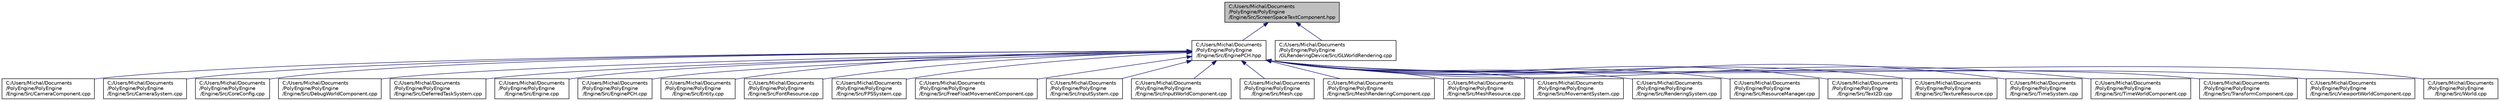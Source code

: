 digraph "C:/Users/Michal/Documents/PolyEngine/PolyEngine/Engine/Src/ScreenSpaceTextComponent.hpp"
{
  edge [fontname="Helvetica",fontsize="10",labelfontname="Helvetica",labelfontsize="10"];
  node [fontname="Helvetica",fontsize="10",shape=record];
  Node49 [label="C:/Users/Michal/Documents\l/PolyEngine/PolyEngine\l/Engine/Src/ScreenSpaceTextComponent.hpp",height=0.2,width=0.4,color="black", fillcolor="grey75", style="filled", fontcolor="black"];
  Node49 -> Node50 [dir="back",color="midnightblue",fontsize="10",style="solid",fontname="Helvetica"];
  Node50 [label="C:/Users/Michal/Documents\l/PolyEngine/PolyEngine\l/Engine/Src/EnginePCH.hpp",height=0.2,width=0.4,color="black", fillcolor="white", style="filled",URL="$_engine_p_c_h_8hpp.html"];
  Node50 -> Node51 [dir="back",color="midnightblue",fontsize="10",style="solid",fontname="Helvetica"];
  Node51 [label="C:/Users/Michal/Documents\l/PolyEngine/PolyEngine\l/Engine/Src/CameraComponent.cpp",height=0.2,width=0.4,color="black", fillcolor="white", style="filled",URL="$_camera_component_8cpp.html"];
  Node50 -> Node52 [dir="back",color="midnightblue",fontsize="10",style="solid",fontname="Helvetica"];
  Node52 [label="C:/Users/Michal/Documents\l/PolyEngine/PolyEngine\l/Engine/Src/CameraSystem.cpp",height=0.2,width=0.4,color="black", fillcolor="white", style="filled",URL="$_camera_system_8cpp.html"];
  Node50 -> Node53 [dir="back",color="midnightblue",fontsize="10",style="solid",fontname="Helvetica"];
  Node53 [label="C:/Users/Michal/Documents\l/PolyEngine/PolyEngine\l/Engine/Src/CoreConfig.cpp",height=0.2,width=0.4,color="black", fillcolor="white", style="filled",URL="$_core_config_8cpp.html"];
  Node50 -> Node54 [dir="back",color="midnightblue",fontsize="10",style="solid",fontname="Helvetica"];
  Node54 [label="C:/Users/Michal/Documents\l/PolyEngine/PolyEngine\l/Engine/Src/DebugWorldComponent.cpp",height=0.2,width=0.4,color="black", fillcolor="white", style="filled",URL="$_debug_world_component_8cpp.html"];
  Node50 -> Node55 [dir="back",color="midnightblue",fontsize="10",style="solid",fontname="Helvetica"];
  Node55 [label="C:/Users/Michal/Documents\l/PolyEngine/PolyEngine\l/Engine/Src/DeferredTaskSystem.cpp",height=0.2,width=0.4,color="black", fillcolor="white", style="filled",URL="$_deferred_task_system_8cpp.html"];
  Node50 -> Node56 [dir="back",color="midnightblue",fontsize="10",style="solid",fontname="Helvetica"];
  Node56 [label="C:/Users/Michal/Documents\l/PolyEngine/PolyEngine\l/Engine/Src/Engine.cpp",height=0.2,width=0.4,color="black", fillcolor="white", style="filled",URL="$_engine_8cpp.html"];
  Node50 -> Node57 [dir="back",color="midnightblue",fontsize="10",style="solid",fontname="Helvetica"];
  Node57 [label="C:/Users/Michal/Documents\l/PolyEngine/PolyEngine\l/Engine/Src/EnginePCH.cpp",height=0.2,width=0.4,color="black", fillcolor="white", style="filled",URL="$_engine_p_c_h_8cpp.html"];
  Node50 -> Node58 [dir="back",color="midnightblue",fontsize="10",style="solid",fontname="Helvetica"];
  Node58 [label="C:/Users/Michal/Documents\l/PolyEngine/PolyEngine\l/Engine/Src/Entity.cpp",height=0.2,width=0.4,color="black", fillcolor="white", style="filled",URL="$_entity_8cpp.html"];
  Node50 -> Node59 [dir="back",color="midnightblue",fontsize="10",style="solid",fontname="Helvetica"];
  Node59 [label="C:/Users/Michal/Documents\l/PolyEngine/PolyEngine\l/Engine/Src/FontResource.cpp",height=0.2,width=0.4,color="black", fillcolor="white", style="filled",URL="$_font_resource_8cpp.html"];
  Node50 -> Node60 [dir="back",color="midnightblue",fontsize="10",style="solid",fontname="Helvetica"];
  Node60 [label="C:/Users/Michal/Documents\l/PolyEngine/PolyEngine\l/Engine/Src/FPSSystem.cpp",height=0.2,width=0.4,color="black", fillcolor="white", style="filled",URL="$_f_p_s_system_8cpp.html"];
  Node50 -> Node61 [dir="back",color="midnightblue",fontsize="10",style="solid",fontname="Helvetica"];
  Node61 [label="C:/Users/Michal/Documents\l/PolyEngine/PolyEngine\l/Engine/Src/FreeFloatMovementComponent.cpp",height=0.2,width=0.4,color="black", fillcolor="white", style="filled",URL="$_free_float_movement_component_8cpp.html"];
  Node50 -> Node62 [dir="back",color="midnightblue",fontsize="10",style="solid",fontname="Helvetica"];
  Node62 [label="C:/Users/Michal/Documents\l/PolyEngine/PolyEngine\l/Engine/Src/InputSystem.cpp",height=0.2,width=0.4,color="black", fillcolor="white", style="filled",URL="$_input_system_8cpp.html"];
  Node50 -> Node63 [dir="back",color="midnightblue",fontsize="10",style="solid",fontname="Helvetica"];
  Node63 [label="C:/Users/Michal/Documents\l/PolyEngine/PolyEngine\l/Engine/Src/InputWorldComponent.cpp",height=0.2,width=0.4,color="black", fillcolor="white", style="filled",URL="$_input_world_component_8cpp.html"];
  Node50 -> Node64 [dir="back",color="midnightblue",fontsize="10",style="solid",fontname="Helvetica"];
  Node64 [label="C:/Users/Michal/Documents\l/PolyEngine/PolyEngine\l/Engine/Src/Mesh.cpp",height=0.2,width=0.4,color="black", fillcolor="white", style="filled",URL="$_mesh_8cpp.html"];
  Node50 -> Node65 [dir="back",color="midnightblue",fontsize="10",style="solid",fontname="Helvetica"];
  Node65 [label="C:/Users/Michal/Documents\l/PolyEngine/PolyEngine\l/Engine/Src/MeshRenderingComponent.cpp",height=0.2,width=0.4,color="black", fillcolor="white", style="filled",URL="$_mesh_rendering_component_8cpp.html"];
  Node50 -> Node66 [dir="back",color="midnightblue",fontsize="10",style="solid",fontname="Helvetica"];
  Node66 [label="C:/Users/Michal/Documents\l/PolyEngine/PolyEngine\l/Engine/Src/MeshResource.cpp",height=0.2,width=0.4,color="black", fillcolor="white", style="filled",URL="$_mesh_resource_8cpp.html"];
  Node50 -> Node67 [dir="back",color="midnightblue",fontsize="10",style="solid",fontname="Helvetica"];
  Node67 [label="C:/Users/Michal/Documents\l/PolyEngine/PolyEngine\l/Engine/Src/MovementSystem.cpp",height=0.2,width=0.4,color="black", fillcolor="white", style="filled",URL="$_movement_system_8cpp.html"];
  Node50 -> Node68 [dir="back",color="midnightblue",fontsize="10",style="solid",fontname="Helvetica"];
  Node68 [label="C:/Users/Michal/Documents\l/PolyEngine/PolyEngine\l/Engine/Src/RenderingSystem.cpp",height=0.2,width=0.4,color="black", fillcolor="white", style="filled",URL="$_rendering_system_8cpp.html"];
  Node50 -> Node69 [dir="back",color="midnightblue",fontsize="10",style="solid",fontname="Helvetica"];
  Node69 [label="C:/Users/Michal/Documents\l/PolyEngine/PolyEngine\l/Engine/Src/ResourceManager.cpp",height=0.2,width=0.4,color="black", fillcolor="white", style="filled",URL="$_resource_manager_8cpp.html"];
  Node50 -> Node70 [dir="back",color="midnightblue",fontsize="10",style="solid",fontname="Helvetica"];
  Node70 [label="C:/Users/Michal/Documents\l/PolyEngine/PolyEngine\l/Engine/Src/Text2D.cpp",height=0.2,width=0.4,color="black", fillcolor="white", style="filled",URL="$_text2_d_8cpp.html"];
  Node50 -> Node71 [dir="back",color="midnightblue",fontsize="10",style="solid",fontname="Helvetica"];
  Node71 [label="C:/Users/Michal/Documents\l/PolyEngine/PolyEngine\l/Engine/Src/TextureResource.cpp",height=0.2,width=0.4,color="black", fillcolor="white", style="filled",URL="$_texture_resource_8cpp.html"];
  Node50 -> Node72 [dir="back",color="midnightblue",fontsize="10",style="solid",fontname="Helvetica"];
  Node72 [label="C:/Users/Michal/Documents\l/PolyEngine/PolyEngine\l/Engine/Src/TimeSystem.cpp",height=0.2,width=0.4,color="black", fillcolor="white", style="filled",URL="$_time_system_8cpp.html"];
  Node50 -> Node73 [dir="back",color="midnightblue",fontsize="10",style="solid",fontname="Helvetica"];
  Node73 [label="C:/Users/Michal/Documents\l/PolyEngine/PolyEngine\l/Engine/Src/TimeWorldComponent.cpp",height=0.2,width=0.4,color="black", fillcolor="white", style="filled",URL="$_time_world_component_8cpp.html"];
  Node50 -> Node74 [dir="back",color="midnightblue",fontsize="10",style="solid",fontname="Helvetica"];
  Node74 [label="C:/Users/Michal/Documents\l/PolyEngine/PolyEngine\l/Engine/Src/TransformComponent.cpp",height=0.2,width=0.4,color="black", fillcolor="white", style="filled",URL="$_transform_component_8cpp.html"];
  Node50 -> Node75 [dir="back",color="midnightblue",fontsize="10",style="solid",fontname="Helvetica"];
  Node75 [label="C:/Users/Michal/Documents\l/PolyEngine/PolyEngine\l/Engine/Src/ViewportWorldComponent.cpp",height=0.2,width=0.4,color="black", fillcolor="white", style="filled",URL="$_viewport_world_component_8cpp.html"];
  Node50 -> Node76 [dir="back",color="midnightblue",fontsize="10",style="solid",fontname="Helvetica"];
  Node76 [label="C:/Users/Michal/Documents\l/PolyEngine/PolyEngine\l/Engine/Src/World.cpp",height=0.2,width=0.4,color="black", fillcolor="white", style="filled",URL="$_world_8cpp.html"];
  Node49 -> Node77 [dir="back",color="midnightblue",fontsize="10",style="solid",fontname="Helvetica"];
  Node77 [label="C:/Users/Michal/Documents\l/PolyEngine/PolyEngine\l/GLRenderingDevice/Src/GLWorldRendering.cpp",height=0.2,width=0.4,color="black", fillcolor="white", style="filled",URL="$_g_l_world_rendering_8cpp.html"];
}
